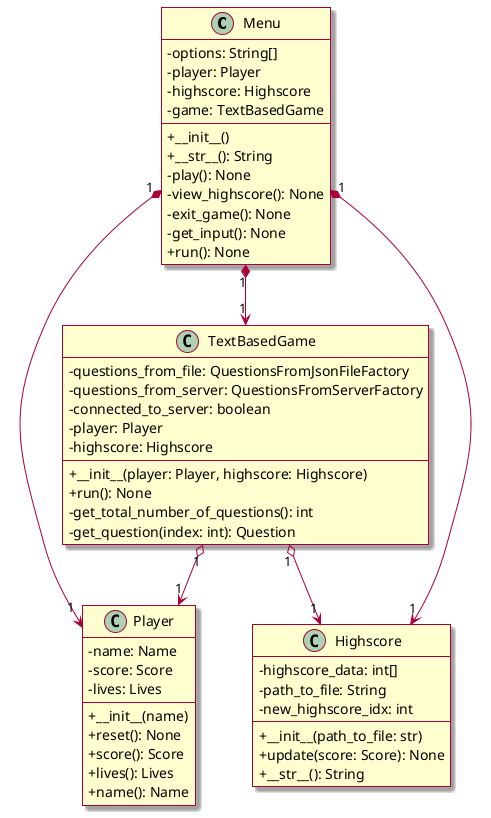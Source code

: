 @startuml
hide empty members
skin rose
skinparam classAttributeIconSize 0

class Menu {
    - options: String[]
    - player: Player
    - highscore: Highscore
    - game: TextBasedGame
    + __init__()
    + __str__(): String
    - play(): None
    - view_highscore(): None
    - exit_game(): None
    - get_input(): None
    + run(): None

}

class TextBasedGame {
    - questions_from_file: QuestionsFromJsonFileFactory
    - questions_from_server: QuestionsFromServerFactory
    - connected_to_server: boolean
    - player: Player
    - highscore: Highscore
    + __init__(player: Player, highscore: Highscore)
    + run(): None
    - get_total_number_of_questions(): int
    - get_question(index: int): Question

}

class Player {
    + __init__(name)
    + reset(): None
    + score(): Score
    + lives(): Lives
    + name(): Name
    - name: Name
    - score: Score
    - lives: Lives
}

class Highscore {
    - highscore_data: int[]
    - path_to_file: String
    - new_highscore_idx: int
    + __init__(path_to_file: str)
    + update(score: Score): None
    + __str__(): String
}

TextBasedGame "1" o--> "1" Highscore
TextBasedGame "1" o--> "1" Player
Menu "1" *--> "1" TextBasedGame
Menu "1" *--> "1" Player
Menu "1" *--> "1" Highscore

@enduml